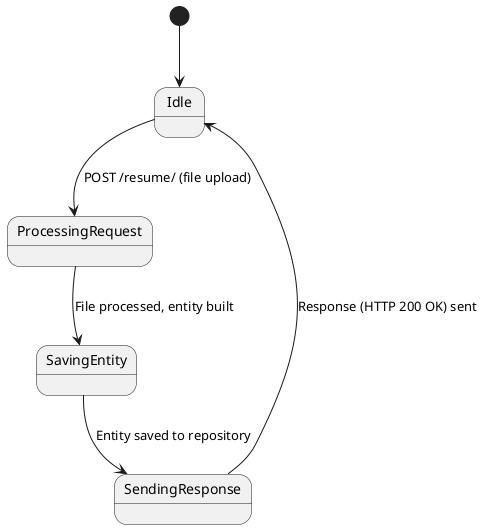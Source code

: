 @startuml
[*] --> Idle
Idle --> ProcessingRequest : POST /resume/ (file upload)
ProcessingRequest --> SavingEntity : File processed, entity built
SavingEntity --> SendingResponse : Entity saved to repository
SendingResponse --> Idle : Response (HTTP 200 OK) sent
@enduml
